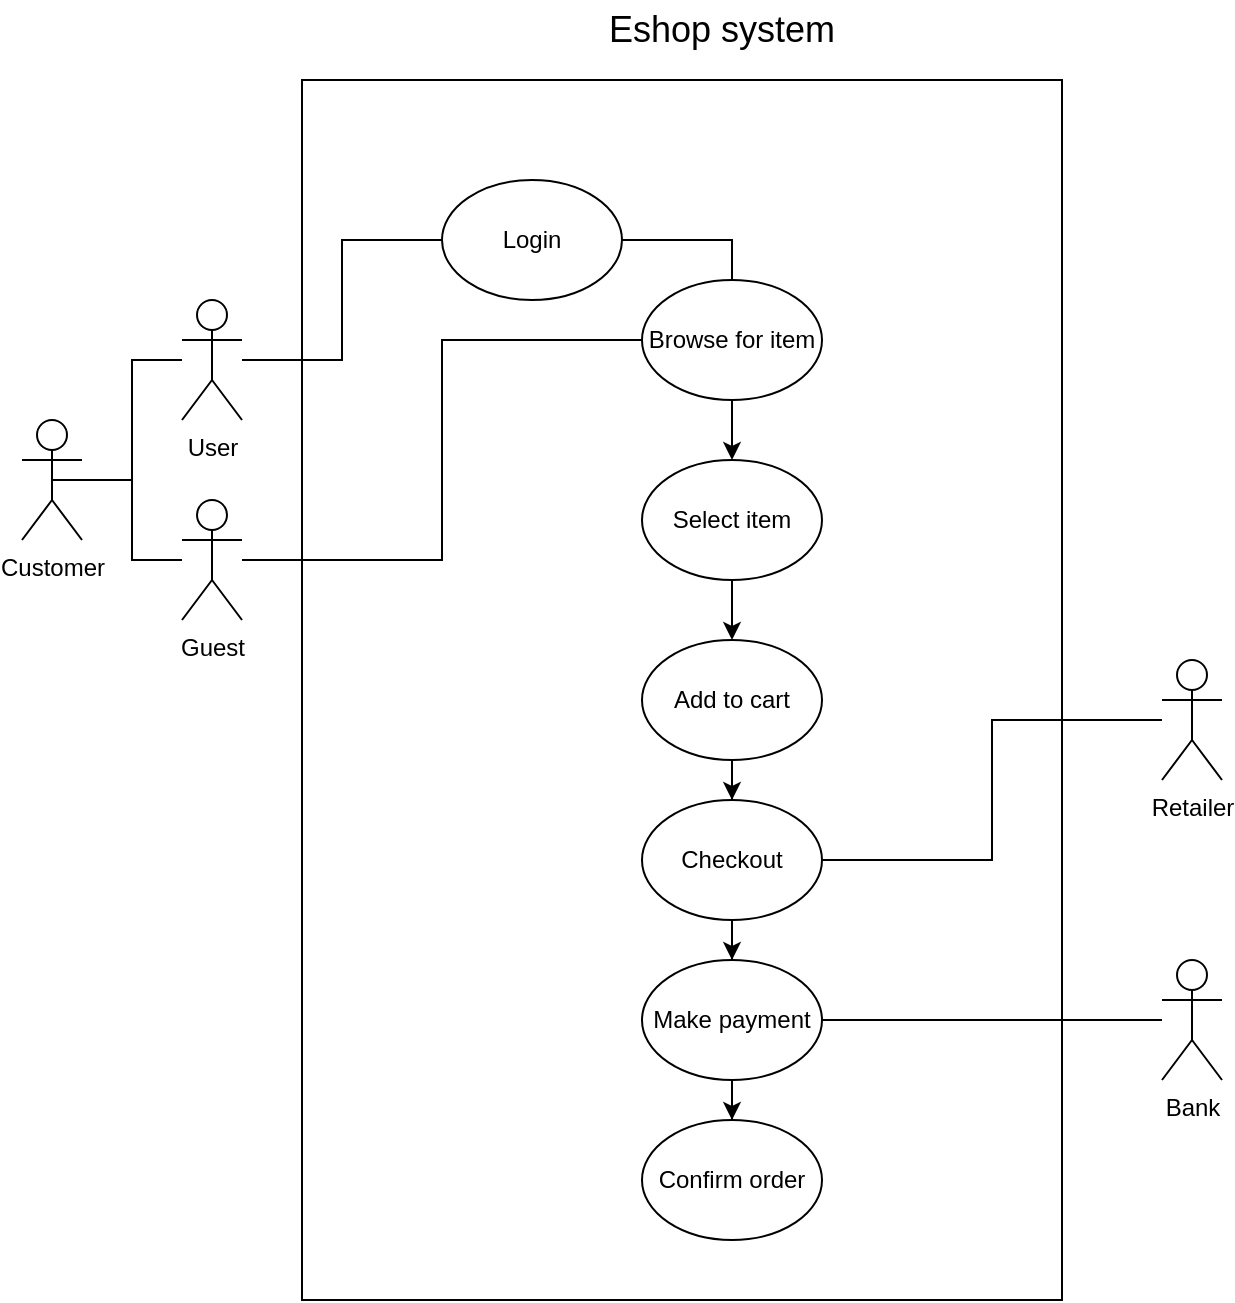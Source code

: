 <mxfile version="24.3.1" type="google">
  <diagram id="C5RBs43oDa-KdzZeNtuy" name="Page-1">
    <mxGraphModel dx="1453" dy="904" grid="1" gridSize="10" guides="1" tooltips="1" connect="1" arrows="1" fold="1" page="1" pageScale="1" pageWidth="827" pageHeight="1169" math="0" shadow="0">
      <root>
        <mxCell id="WIyWlLk6GJQsqaUBKTNV-0" />
        <mxCell id="WIyWlLk6GJQsqaUBKTNV-1" parent="WIyWlLk6GJQsqaUBKTNV-0" />
        <mxCell id="PDoKuMB8_aGi1WX2M3Jm-28" value="" style="rounded=0;whiteSpace=wrap;html=1;" parent="WIyWlLk6GJQsqaUBKTNV-1" vertex="1">
          <mxGeometry x="220" y="40" width="380" height="610" as="geometry" />
        </mxCell>
        <mxCell id="PDoKuMB8_aGi1WX2M3Jm-14" style="edgeStyle=orthogonalEdgeStyle;rounded=0;orthogonalLoop=1;jettySize=auto;html=1;endArrow=none;endFill=0;" parent="WIyWlLk6GJQsqaUBKTNV-1" source="PDoKuMB8_aGi1WX2M3Jm-0" target="PDoKuMB8_aGi1WX2M3Jm-5" edge="1">
          <mxGeometry relative="1" as="geometry" />
        </mxCell>
        <mxCell id="PDoKuMB8_aGi1WX2M3Jm-0" value="User" style="shape=umlActor;verticalLabelPosition=bottom;verticalAlign=top;html=1;outlineConnect=0;" parent="WIyWlLk6GJQsqaUBKTNV-1" vertex="1">
          <mxGeometry x="160" y="150" width="30" height="60" as="geometry" />
        </mxCell>
        <mxCell id="PDoKuMB8_aGi1WX2M3Jm-15" style="edgeStyle=orthogonalEdgeStyle;rounded=0;orthogonalLoop=1;jettySize=auto;html=1;entryX=0;entryY=0.5;entryDx=0;entryDy=0;endArrow=none;endFill=0;" parent="WIyWlLk6GJQsqaUBKTNV-1" source="PDoKuMB8_aGi1WX2M3Jm-1" target="PDoKuMB8_aGi1WX2M3Jm-6" edge="1">
          <mxGeometry relative="1" as="geometry" />
        </mxCell>
        <mxCell id="PDoKuMB8_aGi1WX2M3Jm-1" value="Guest" style="shape=umlActor;verticalLabelPosition=bottom;verticalAlign=top;html=1;outlineConnect=0;" parent="WIyWlLk6GJQsqaUBKTNV-1" vertex="1">
          <mxGeometry x="160" y="250" width="30" height="60" as="geometry" />
        </mxCell>
        <mxCell id="PDoKuMB8_aGi1WX2M3Jm-3" style="edgeStyle=orthogonalEdgeStyle;rounded=0;orthogonalLoop=1;jettySize=auto;html=1;exitX=0.5;exitY=0.5;exitDx=0;exitDy=0;exitPerimeter=0;endArrow=none;endFill=0;" parent="WIyWlLk6GJQsqaUBKTNV-1" source="PDoKuMB8_aGi1WX2M3Jm-2" target="PDoKuMB8_aGi1WX2M3Jm-0" edge="1">
          <mxGeometry relative="1" as="geometry" />
        </mxCell>
        <mxCell id="PDoKuMB8_aGi1WX2M3Jm-4" style="edgeStyle=orthogonalEdgeStyle;rounded=0;orthogonalLoop=1;jettySize=auto;html=1;exitX=0.5;exitY=0.5;exitDx=0;exitDy=0;exitPerimeter=0;endArrow=none;endFill=0;" parent="WIyWlLk6GJQsqaUBKTNV-1" source="PDoKuMB8_aGi1WX2M3Jm-2" target="PDoKuMB8_aGi1WX2M3Jm-1" edge="1">
          <mxGeometry relative="1" as="geometry" />
        </mxCell>
        <mxCell id="PDoKuMB8_aGi1WX2M3Jm-2" value="Customer" style="shape=umlActor;verticalLabelPosition=bottom;verticalAlign=top;html=1;outlineConnect=0;" parent="WIyWlLk6GJQsqaUBKTNV-1" vertex="1">
          <mxGeometry x="80" y="210" width="30" height="60" as="geometry" />
        </mxCell>
        <mxCell id="PDoKuMB8_aGi1WX2M3Jm-16" style="edgeStyle=orthogonalEdgeStyle;rounded=0;orthogonalLoop=1;jettySize=auto;html=1;entryX=0.5;entryY=0;entryDx=0;entryDy=0;endArrow=none;endFill=0;" parent="WIyWlLk6GJQsqaUBKTNV-1" source="PDoKuMB8_aGi1WX2M3Jm-5" target="PDoKuMB8_aGi1WX2M3Jm-6" edge="1">
          <mxGeometry relative="1" as="geometry" />
        </mxCell>
        <mxCell id="PDoKuMB8_aGi1WX2M3Jm-5" value="Login" style="ellipse;whiteSpace=wrap;html=1;" parent="WIyWlLk6GJQsqaUBKTNV-1" vertex="1">
          <mxGeometry x="290" y="90" width="90" height="60" as="geometry" />
        </mxCell>
        <mxCell id="PDoKuMB8_aGi1WX2M3Jm-17" style="edgeStyle=orthogonalEdgeStyle;rounded=0;orthogonalLoop=1;jettySize=auto;html=1;entryX=0.5;entryY=0;entryDx=0;entryDy=0;" parent="WIyWlLk6GJQsqaUBKTNV-1" source="PDoKuMB8_aGi1WX2M3Jm-6" target="PDoKuMB8_aGi1WX2M3Jm-7" edge="1">
          <mxGeometry relative="1" as="geometry" />
        </mxCell>
        <mxCell id="PDoKuMB8_aGi1WX2M3Jm-6" value="Browse for item" style="ellipse;whiteSpace=wrap;html=1;" parent="WIyWlLk6GJQsqaUBKTNV-1" vertex="1">
          <mxGeometry x="390" y="140" width="90" height="60" as="geometry" />
        </mxCell>
        <mxCell id="PDoKuMB8_aGi1WX2M3Jm-18" style="edgeStyle=orthogonalEdgeStyle;rounded=0;orthogonalLoop=1;jettySize=auto;html=1;entryX=0.5;entryY=0;entryDx=0;entryDy=0;" parent="WIyWlLk6GJQsqaUBKTNV-1" source="PDoKuMB8_aGi1WX2M3Jm-7" target="PDoKuMB8_aGi1WX2M3Jm-8" edge="1">
          <mxGeometry relative="1" as="geometry" />
        </mxCell>
        <mxCell id="PDoKuMB8_aGi1WX2M3Jm-7" value="Select item" style="ellipse;whiteSpace=wrap;html=1;" parent="WIyWlLk6GJQsqaUBKTNV-1" vertex="1">
          <mxGeometry x="390" y="230" width="90" height="60" as="geometry" />
        </mxCell>
        <mxCell id="PDoKuMB8_aGi1WX2M3Jm-19" style="edgeStyle=orthogonalEdgeStyle;rounded=0;orthogonalLoop=1;jettySize=auto;html=1;" parent="WIyWlLk6GJQsqaUBKTNV-1" source="PDoKuMB8_aGi1WX2M3Jm-8" target="PDoKuMB8_aGi1WX2M3Jm-9" edge="1">
          <mxGeometry relative="1" as="geometry" />
        </mxCell>
        <mxCell id="PDoKuMB8_aGi1WX2M3Jm-8" value="Add to cart" style="ellipse;whiteSpace=wrap;html=1;" parent="WIyWlLk6GJQsqaUBKTNV-1" vertex="1">
          <mxGeometry x="390" y="320" width="90" height="60" as="geometry" />
        </mxCell>
        <mxCell id="PDoKuMB8_aGi1WX2M3Jm-20" style="edgeStyle=orthogonalEdgeStyle;rounded=0;orthogonalLoop=1;jettySize=auto;html=1;" parent="WIyWlLk6GJQsqaUBKTNV-1" source="PDoKuMB8_aGi1WX2M3Jm-9" target="PDoKuMB8_aGi1WX2M3Jm-10" edge="1">
          <mxGeometry relative="1" as="geometry" />
        </mxCell>
        <mxCell id="PDoKuMB8_aGi1WX2M3Jm-9" value="Checkout" style="ellipse;whiteSpace=wrap;html=1;" parent="WIyWlLk6GJQsqaUBKTNV-1" vertex="1">
          <mxGeometry x="390" y="400" width="90" height="60" as="geometry" />
        </mxCell>
        <mxCell id="PDoKuMB8_aGi1WX2M3Jm-21" style="edgeStyle=orthogonalEdgeStyle;rounded=0;orthogonalLoop=1;jettySize=auto;html=1;" parent="WIyWlLk6GJQsqaUBKTNV-1" source="PDoKuMB8_aGi1WX2M3Jm-10" target="PDoKuMB8_aGi1WX2M3Jm-11" edge="1">
          <mxGeometry relative="1" as="geometry" />
        </mxCell>
        <mxCell id="PDoKuMB8_aGi1WX2M3Jm-10" value="Make payment" style="ellipse;whiteSpace=wrap;html=1;" parent="WIyWlLk6GJQsqaUBKTNV-1" vertex="1">
          <mxGeometry x="390" y="480" width="90" height="60" as="geometry" />
        </mxCell>
        <mxCell id="PDoKuMB8_aGi1WX2M3Jm-11" value="Confirm order" style="ellipse;whiteSpace=wrap;html=1;" parent="WIyWlLk6GJQsqaUBKTNV-1" vertex="1">
          <mxGeometry x="390" y="560" width="90" height="60" as="geometry" />
        </mxCell>
        <mxCell id="PDoKuMB8_aGi1WX2M3Jm-23" style="edgeStyle=orthogonalEdgeStyle;rounded=0;orthogonalLoop=1;jettySize=auto;html=1;endArrow=none;endFill=0;" parent="WIyWlLk6GJQsqaUBKTNV-1" source="PDoKuMB8_aGi1WX2M3Jm-22" target="PDoKuMB8_aGi1WX2M3Jm-10" edge="1">
          <mxGeometry relative="1" as="geometry" />
        </mxCell>
        <mxCell id="PDoKuMB8_aGi1WX2M3Jm-22" value="Bank" style="shape=umlActor;verticalLabelPosition=bottom;verticalAlign=top;html=1;outlineConnect=0;" parent="WIyWlLk6GJQsqaUBKTNV-1" vertex="1">
          <mxGeometry x="650" y="480" width="30" height="60" as="geometry" />
        </mxCell>
        <mxCell id="PDoKuMB8_aGi1WX2M3Jm-27" style="edgeStyle=orthogonalEdgeStyle;rounded=0;orthogonalLoop=1;jettySize=auto;html=1;entryX=1;entryY=0.5;entryDx=0;entryDy=0;endArrow=none;endFill=0;" parent="WIyWlLk6GJQsqaUBKTNV-1" source="PDoKuMB8_aGi1WX2M3Jm-24" target="PDoKuMB8_aGi1WX2M3Jm-9" edge="1">
          <mxGeometry relative="1" as="geometry" />
        </mxCell>
        <mxCell id="PDoKuMB8_aGi1WX2M3Jm-24" value="Retailer" style="shape=umlActor;verticalLabelPosition=bottom;verticalAlign=top;html=1;outlineConnect=0;" parent="WIyWlLk6GJQsqaUBKTNV-1" vertex="1">
          <mxGeometry x="650" y="330" width="30" height="60" as="geometry" />
        </mxCell>
        <mxCell id="PDoKuMB8_aGi1WX2M3Jm-29" value="&lt;font style=&quot;font-size: 18px;&quot;&gt;Eshop system&lt;/font&gt;" style="text;html=1;align=center;verticalAlign=middle;whiteSpace=wrap;rounded=0;" parent="WIyWlLk6GJQsqaUBKTNV-1" vertex="1">
          <mxGeometry x="360" width="140" height="30" as="geometry" />
        </mxCell>
      </root>
    </mxGraphModel>
  </diagram>
</mxfile>
